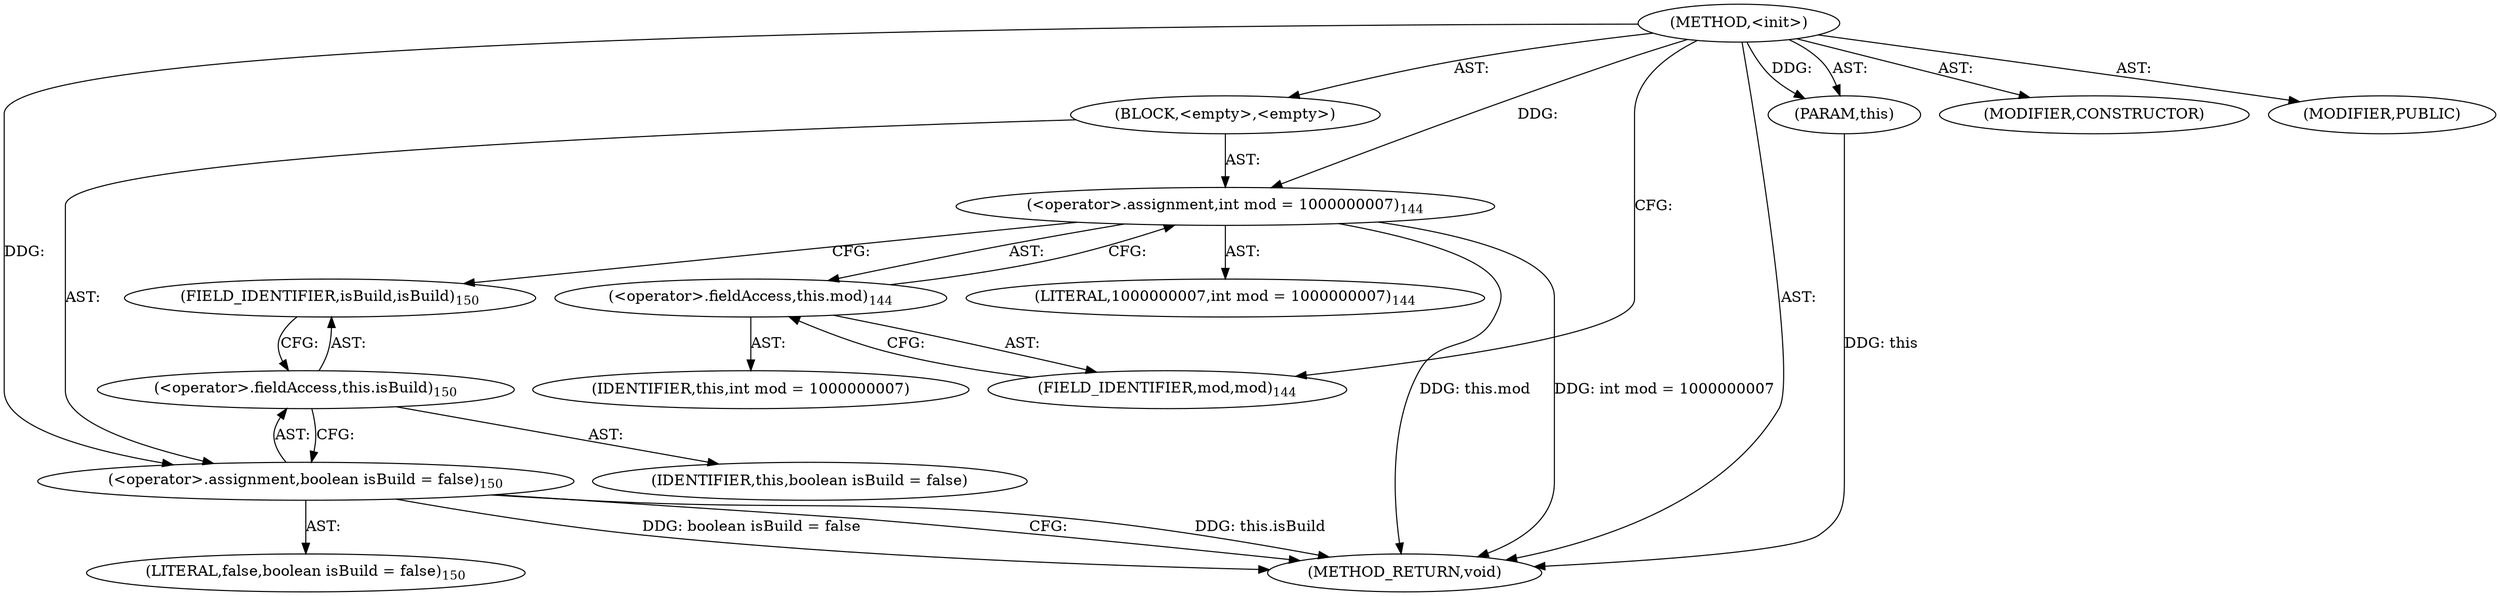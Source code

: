 digraph "&lt;init&gt;" {  
"669" [label = <(METHOD,&lt;init&gt;)> ]
"670" [label = <(PARAM,this)> ]
"671" [label = <(BLOCK,&lt;empty&gt;,&lt;empty&gt;)> ]
"672" [label = <(&lt;operator&gt;.assignment,int mod = 1000000007)<SUB>144</SUB>> ]
"673" [label = <(&lt;operator&gt;.fieldAccess,this.mod)<SUB>144</SUB>> ]
"674" [label = <(IDENTIFIER,this,int mod = 1000000007)> ]
"675" [label = <(FIELD_IDENTIFIER,mod,mod)<SUB>144</SUB>> ]
"676" [label = <(LITERAL,1000000007,int mod = 1000000007)<SUB>144</SUB>> ]
"677" [label = <(&lt;operator&gt;.assignment,boolean isBuild = false)<SUB>150</SUB>> ]
"678" [label = <(&lt;operator&gt;.fieldAccess,this.isBuild)<SUB>150</SUB>> ]
"679" [label = <(IDENTIFIER,this,boolean isBuild = false)> ]
"680" [label = <(FIELD_IDENTIFIER,isBuild,isBuild)<SUB>150</SUB>> ]
"681" [label = <(LITERAL,false,boolean isBuild = false)<SUB>150</SUB>> ]
"682" [label = <(MODIFIER,CONSTRUCTOR)> ]
"683" [label = <(MODIFIER,PUBLIC)> ]
"684" [label = <(METHOD_RETURN,void)> ]
  "669" -> "670"  [ label = "AST: "] 
  "669" -> "671"  [ label = "AST: "] 
  "669" -> "682"  [ label = "AST: "] 
  "669" -> "683"  [ label = "AST: "] 
  "669" -> "684"  [ label = "AST: "] 
  "671" -> "672"  [ label = "AST: "] 
  "671" -> "677"  [ label = "AST: "] 
  "672" -> "673"  [ label = "AST: "] 
  "672" -> "676"  [ label = "AST: "] 
  "673" -> "674"  [ label = "AST: "] 
  "673" -> "675"  [ label = "AST: "] 
  "677" -> "678"  [ label = "AST: "] 
  "677" -> "681"  [ label = "AST: "] 
  "678" -> "679"  [ label = "AST: "] 
  "678" -> "680"  [ label = "AST: "] 
  "672" -> "680"  [ label = "CFG: "] 
  "677" -> "684"  [ label = "CFG: "] 
  "673" -> "672"  [ label = "CFG: "] 
  "678" -> "677"  [ label = "CFG: "] 
  "675" -> "673"  [ label = "CFG: "] 
  "680" -> "678"  [ label = "CFG: "] 
  "669" -> "675"  [ label = "CFG: "] 
  "670" -> "684"  [ label = "DDG: this"] 
  "672" -> "684"  [ label = "DDG: this.mod"] 
  "672" -> "684"  [ label = "DDG: int mod = 1000000007"] 
  "677" -> "684"  [ label = "DDG: this.isBuild"] 
  "677" -> "684"  [ label = "DDG: boolean isBuild = false"] 
  "669" -> "670"  [ label = "DDG: "] 
  "669" -> "672"  [ label = "DDG: "] 
  "669" -> "677"  [ label = "DDG: "] 
}
